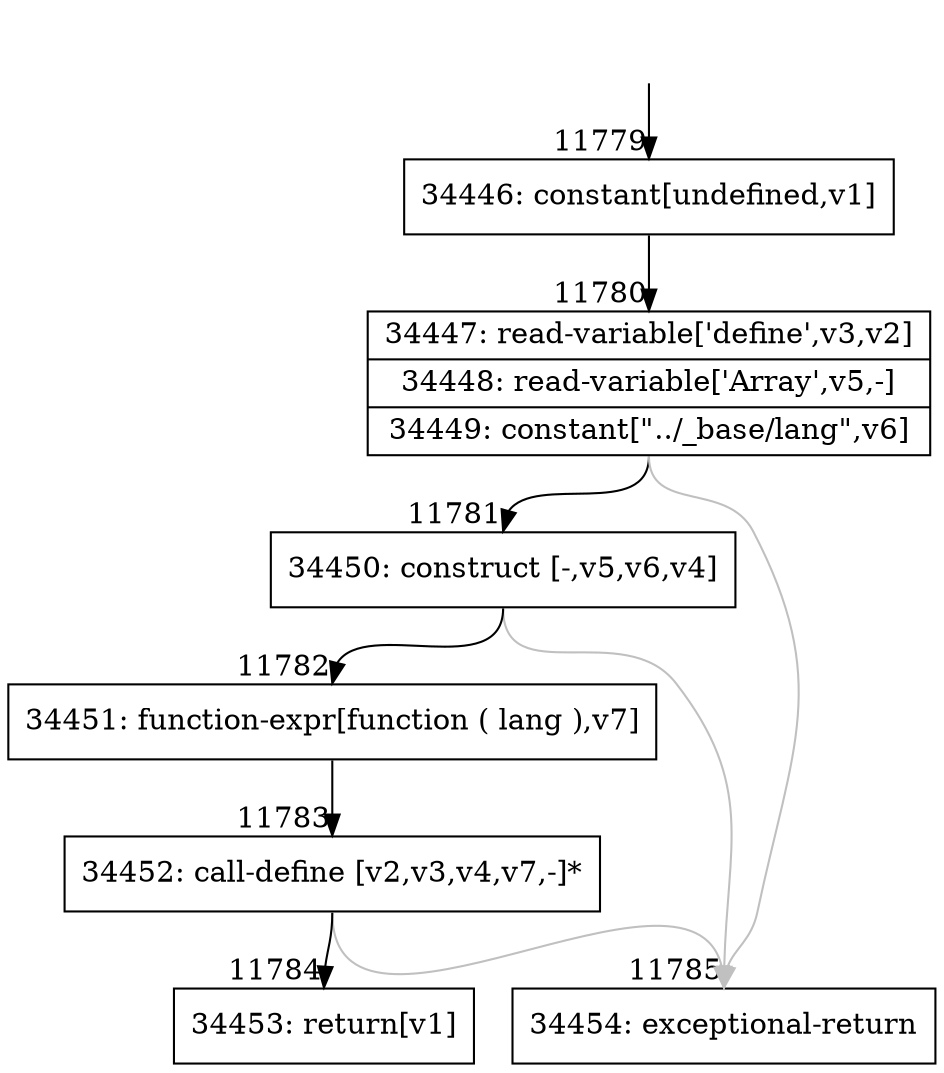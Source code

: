 digraph {
rankdir="TD"
BB_entry869[shape=none,label=""];
BB_entry869 -> BB11779 [tailport=s, headport=n, headlabel="    11779"]
BB11779 [shape=record label="{34446: constant[undefined,v1]}" ] 
BB11779 -> BB11780 [tailport=s, headport=n, headlabel="      11780"]
BB11780 [shape=record label="{34447: read-variable['define',v3,v2]|34448: read-variable['Array',v5,-]|34449: constant[\"../_base/lang\",v6]}" ] 
BB11780 -> BB11781 [tailport=s, headport=n, headlabel="      11781"]
BB11780 -> BB11785 [tailport=s, headport=n, color=gray, headlabel="      11785"]
BB11781 [shape=record label="{34450: construct [-,v5,v6,v4]}" ] 
BB11781 -> BB11782 [tailport=s, headport=n, headlabel="      11782"]
BB11781 -> BB11785 [tailport=s, headport=n, color=gray]
BB11782 [shape=record label="{34451: function-expr[function ( lang ),v7]}" ] 
BB11782 -> BB11783 [tailport=s, headport=n, headlabel="      11783"]
BB11783 [shape=record label="{34452: call-define [v2,v3,v4,v7,-]*}" ] 
BB11783 -> BB11784 [tailport=s, headport=n, headlabel="      11784"]
BB11783 -> BB11785 [tailport=s, headport=n, color=gray]
BB11784 [shape=record label="{34453: return[v1]}" ] 
BB11785 [shape=record label="{34454: exceptional-return}" ] 
//#$~ 16363
}
